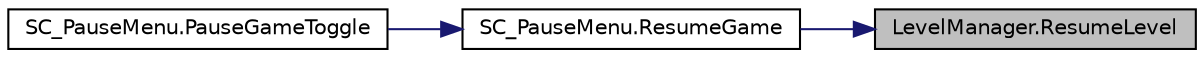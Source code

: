 digraph "LevelManager.ResumeLevel"
{
 // LATEX_PDF_SIZE
  edge [fontname="Helvetica",fontsize="10",labelfontname="Helvetica",labelfontsize="10"];
  node [fontname="Helvetica",fontsize="10",shape=record];
  rankdir="RL";
  Node1 [label="LevelManager.ResumeLevel",height=0.2,width=0.4,color="black", fillcolor="grey75", style="filled", fontcolor="black",tooltip="Resumes the level."];
  Node1 -> Node2 [dir="back",color="midnightblue",fontsize="10",style="solid",fontname="Helvetica"];
  Node2 [label="SC_PauseMenu.ResumeGame",height=0.2,width=0.4,color="black", fillcolor="white", style="filled",URL="$class_s_c___pause_menu.html#a2765c1ebb2ae80c66cd0f8657b933655",tooltip=" "];
  Node2 -> Node3 [dir="back",color="midnightblue",fontsize="10",style="solid",fontname="Helvetica"];
  Node3 [label="SC_PauseMenu.PauseGameToggle",height=0.2,width=0.4,color="black", fillcolor="white", style="filled",URL="$class_s_c___pause_menu.html#ad1c7d88f0c96152eaedcb57c94273168",tooltip=" "];
}

